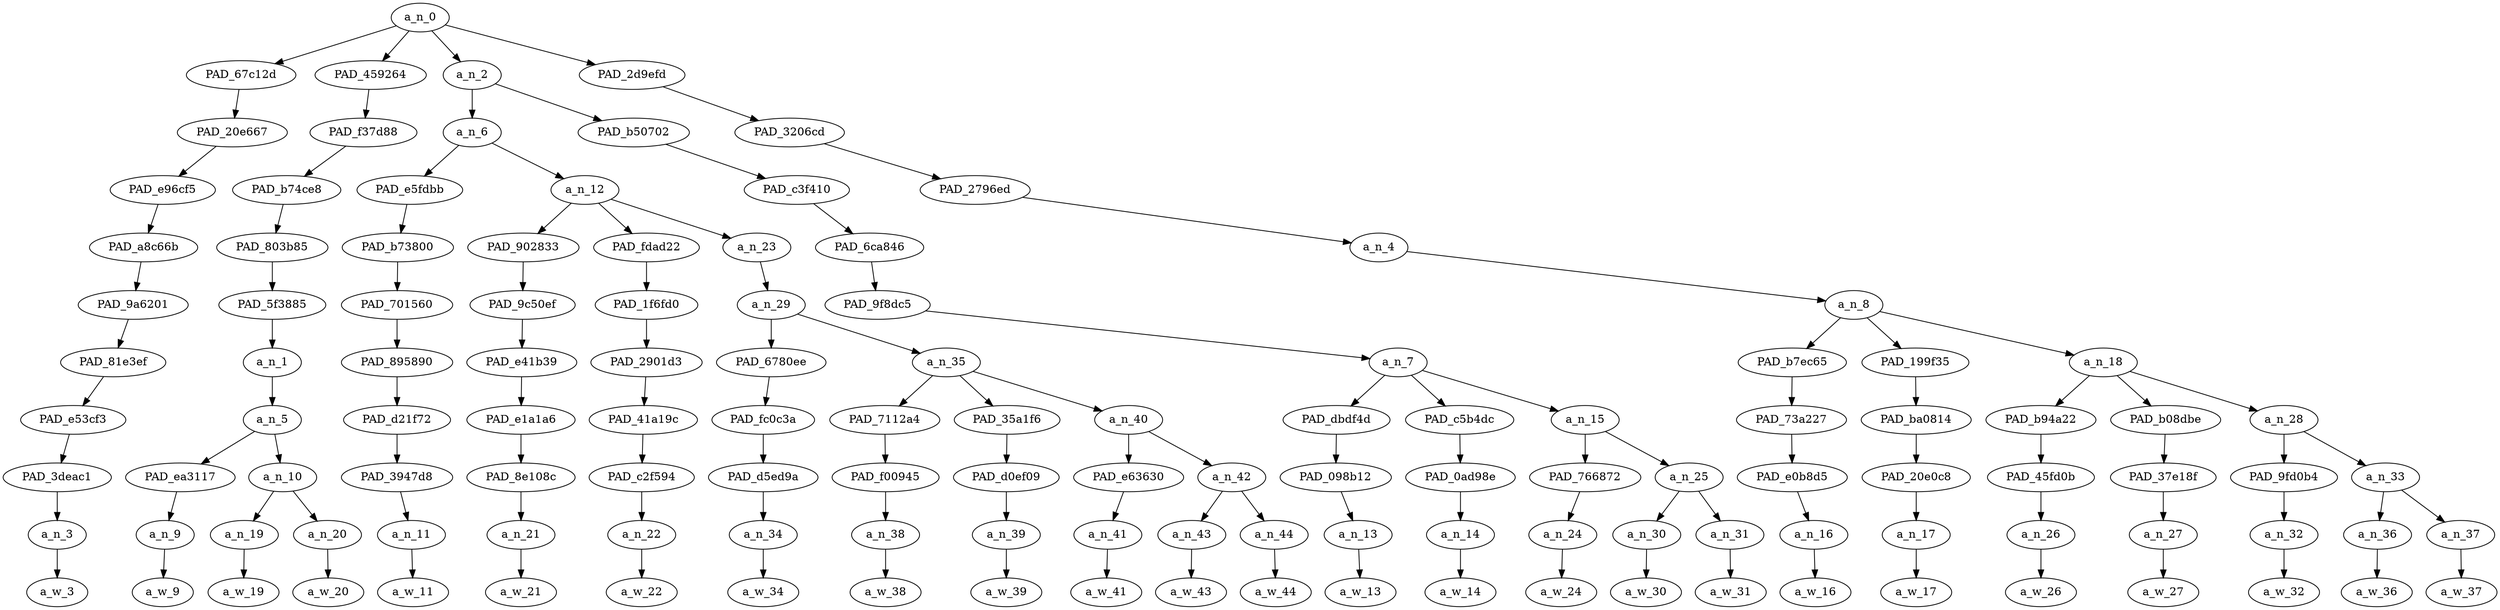 strict digraph "" {
	a_n_0	[div_dir=-1,
		index=0,
		level=10,
		pos="11.471354166666668,10!",
		text_span="[0, 1, 2, 3, 4, 5, 6, 7, 8, 9, 10, 11, 12, 13, 14, 15, 16, 17, 18, 19, 20, 21, 22, 23, 24]",
		value=1.00000000];
	PAD_67c12d	[div_dir=1,
		index=2,
		level=9,
		pos="17.0,9!",
		text_span="[17]",
		value=0.02320854];
	a_n_0 -> PAD_67c12d;
	PAD_459264	[div_dir=-1,
		index=0,
		level=9,
		pos="0.75,9!",
		text_span="[0, 1, 2]",
		value=0.36364567];
	a_n_0 -> PAD_459264;
	a_n_2	[div_dir=-1,
		index=1,
		level=9,
		pos="8.71875,9!",
		text_span="[3, 4, 5, 6, 7, 8, 9, 10, 11, 12, 13, 14, 15, 16]",
		value=0.44562053];
	a_n_0 -> a_n_2;
	PAD_2d9efd	[div_dir=-1,
		index=3,
		level=9,
		pos="19.416666666666668,9!",
		text_span="[18, 19, 20, 21, 22, 23, 24]",
		value=0.16741730];
	a_n_0 -> PAD_2d9efd;
	PAD_20e667	[div_dir=1,
		index=3,
		level=8,
		pos="17.0,8!",
		text_span="[17]",
		value=0.02320854];
	PAD_67c12d -> PAD_20e667;
	PAD_e96cf5	[div_dir=1,
		index=4,
		level=7,
		pos="17.0,7!",
		text_span="[17]",
		value=0.02320854];
	PAD_20e667 -> PAD_e96cf5;
	PAD_a8c66b	[div_dir=1,
		index=6,
		level=6,
		pos="17.0,6!",
		text_span="[17]",
		value=0.02320854];
	PAD_e96cf5 -> PAD_a8c66b;
	PAD_9a6201	[div_dir=1,
		index=6,
		level=5,
		pos="17.0,5!",
		text_span="[17]",
		value=0.02320854];
	PAD_a8c66b -> PAD_9a6201;
	PAD_81e3ef	[div_dir=1,
		index=7,
		level=4,
		pos="17.0,4!",
		text_span="[17]",
		value=0.02320854];
	PAD_9a6201 -> PAD_81e3ef;
	PAD_e53cf3	[div_dir=1,
		index=11,
		level=3,
		pos="17.0,3!",
		text_span="[17]",
		value=0.02320854];
	PAD_81e3ef -> PAD_e53cf3;
	PAD_3deac1	[div_dir=1,
		index=14,
		level=2,
		pos="17.0,2!",
		text_span="[17]",
		value=0.02320854];
	PAD_e53cf3 -> PAD_3deac1;
	a_n_3	[div_dir=1,
		index=17,
		level=1,
		pos="17.0,1!",
		text_span="[17]",
		value=0.02320854];
	PAD_3deac1 -> a_n_3;
	a_w_3	[div_dir=0,
		index=17,
		level=0,
		pos="17,0!",
		text_span="[17]",
		value=and];
	a_n_3 -> a_w_3;
	PAD_f37d88	[div_dir=-1,
		index=0,
		level=8,
		pos="0.75,8!",
		text_span="[0, 1, 2]",
		value=0.36364567];
	PAD_459264 -> PAD_f37d88;
	PAD_b74ce8	[div_dir=-1,
		index=0,
		level=7,
		pos="0.75,7!",
		text_span="[0, 1, 2]",
		value=0.36364567];
	PAD_f37d88 -> PAD_b74ce8;
	PAD_803b85	[div_dir=-1,
		index=0,
		level=6,
		pos="0.75,6!",
		text_span="[0, 1, 2]",
		value=0.36364567];
	PAD_b74ce8 -> PAD_803b85;
	PAD_5f3885	[div_dir=-1,
		index=0,
		level=5,
		pos="0.75,5!",
		text_span="[0, 1, 2]",
		value=0.36364567];
	PAD_803b85 -> PAD_5f3885;
	a_n_1	[div_dir=-1,
		index=0,
		level=4,
		pos="0.75,4!",
		text_span="[0, 1, 2]",
		value=0.36364567];
	PAD_5f3885 -> a_n_1;
	a_n_5	[div_dir=-1,
		index=0,
		level=3,
		pos="0.75,3!",
		text_span="[0, 1, 2]",
		value=0.36344053];
	a_n_1 -> a_n_5;
	PAD_ea3117	[div_dir=-1,
		index=0,
		level=2,
		pos="0.0,2!",
		text_span="[0]",
		value=0.08223127];
	a_n_5 -> PAD_ea3117;
	a_n_10	[div_dir=1,
		index=1,
		level=2,
		pos="1.5,2!",
		text_span="[1, 2]",
		value=0.28100411];
	a_n_5 -> a_n_10;
	a_n_9	[div_dir=-1,
		index=0,
		level=1,
		pos="0.0,1!",
		text_span="[0]",
		value=0.08223127];
	PAD_ea3117 -> a_n_9;
	a_w_9	[div_dir=0,
		index=0,
		level=0,
		pos="0,0!",
		text_span="[0]",
		value=fight];
	a_n_9 -> a_w_9;
	a_n_19	[div_dir=1,
		index=1,
		level=1,
		pos="1.0,1!",
		text_span="[1]",
		value=0.08733734];
	a_n_10 -> a_n_19;
	a_n_20	[div_dir=-1,
		index=2,
		level=1,
		pos="2.0,1!",
		text_span="[2]",
		value=0.19365837];
	a_n_10 -> a_n_20;
	a_w_19	[div_dir=0,
		index=1,
		level=0,
		pos="1,0!",
		text_span="[1]",
		value=white];
	a_n_19 -> a_w_19;
	a_w_20	[div_dir=0,
		index=2,
		level=0,
		pos="2,0!",
		text_span="[2]",
		value=apologists];
	a_n_20 -> a_w_20;
	a_n_6	[div_dir=-1,
		index=1,
		level=8,
		pos="4.1875,8!",
		text_span="[3, 4, 5, 6, 7, 8, 9, 10, 11]",
		value=0.35291328];
	a_n_2 -> a_n_6;
	PAD_b50702	[div_dir=1,
		index=2,
		level=8,
		pos="13.25,8!",
		text_span="[12, 13, 14, 15, 16]",
		value=0.09268208];
	a_n_2 -> PAD_b50702;
	PAD_e5fdbb	[div_dir=-1,
		index=1,
		level=7,
		pos="3.0,7!",
		text_span="[3]",
		value=0.02983862];
	a_n_6 -> PAD_e5fdbb;
	a_n_12	[div_dir=-1,
		index=2,
		level=7,
		pos="5.375,7!",
		text_span="[4, 5, 6, 7, 8, 9, 10, 11]",
		value=0.32301532];
	a_n_6 -> a_n_12;
	PAD_b73800	[div_dir=-1,
		index=1,
		level=6,
		pos="3.0,6!",
		text_span="[3]",
		value=0.02983862];
	PAD_e5fdbb -> PAD_b73800;
	PAD_701560	[div_dir=-1,
		index=1,
		level=5,
		pos="3.0,5!",
		text_span="[3]",
		value=0.02983862];
	PAD_b73800 -> PAD_701560;
	PAD_895890	[div_dir=-1,
		index=1,
		level=4,
		pos="3.0,4!",
		text_span="[3]",
		value=0.02983862];
	PAD_701560 -> PAD_895890;
	PAD_d21f72	[div_dir=-1,
		index=1,
		level=3,
		pos="3.0,3!",
		text_span="[3]",
		value=0.02983862];
	PAD_895890 -> PAD_d21f72;
	PAD_3947d8	[div_dir=-1,
		index=2,
		level=2,
		pos="3.0,2!",
		text_span="[3]",
		value=0.02983862];
	PAD_d21f72 -> PAD_3947d8;
	a_n_11	[div_dir=-1,
		index=3,
		level=1,
		pos="3.0,1!",
		text_span="[3]",
		value=0.02983862];
	PAD_3947d8 -> a_n_11;
	a_w_11	[div_dir=0,
		index=3,
		level=0,
		pos="3,0!",
		text_span="[3]",
		value=i];
	a_n_11 -> a_w_11;
	PAD_902833	[div_dir=1,
		index=2,
		level=6,
		pos="4.0,6!",
		text_span="[4]",
		value=0.02928838];
	a_n_12 -> PAD_902833;
	PAD_fdad22	[div_dir=-1,
		index=3,
		level=6,
		pos="5.0,6!",
		text_span="[5]",
		value=0.06068561];
	a_n_12 -> PAD_fdad22;
	a_n_23	[div_dir=-1,
		index=4,
		level=6,
		pos="7.125,6!",
		text_span="[6, 7, 8, 9, 10, 11]",
		value=0.23299509];
	a_n_12 -> a_n_23;
	PAD_9c50ef	[div_dir=1,
		index=2,
		level=5,
		pos="4.0,5!",
		text_span="[4]",
		value=0.02928838];
	PAD_902833 -> PAD_9c50ef;
	PAD_e41b39	[div_dir=1,
		index=2,
		level=4,
		pos="4.0,4!",
		text_span="[4]",
		value=0.02928838];
	PAD_9c50ef -> PAD_e41b39;
	PAD_e1a1a6	[div_dir=1,
		index=2,
		level=3,
		pos="4.0,3!",
		text_span="[4]",
		value=0.02928838];
	PAD_e41b39 -> PAD_e1a1a6;
	PAD_8e108c	[div_dir=1,
		index=3,
		level=2,
		pos="4.0,2!",
		text_span="[4]",
		value=0.02928838];
	PAD_e1a1a6 -> PAD_8e108c;
	a_n_21	[div_dir=1,
		index=4,
		level=1,
		pos="4.0,1!",
		text_span="[4]",
		value=0.02928838];
	PAD_8e108c -> a_n_21;
	a_w_21	[div_dir=0,
		index=4,
		level=0,
		pos="4,0!",
		text_span="[4]",
		value=am];
	a_n_21 -> a_w_21;
	PAD_1f6fd0	[div_dir=-1,
		index=3,
		level=5,
		pos="5.0,5!",
		text_span="[5]",
		value=0.06068561];
	PAD_fdad22 -> PAD_1f6fd0;
	PAD_2901d3	[div_dir=-1,
		index=3,
		level=4,
		pos="5.0,4!",
		text_span="[5]",
		value=0.06068561];
	PAD_1f6fd0 -> PAD_2901d3;
	PAD_41a19c	[div_dir=-1,
		index=3,
		level=3,
		pos="5.0,3!",
		text_span="[5]",
		value=0.06068561];
	PAD_2901d3 -> PAD_41a19c;
	PAD_c2f594	[div_dir=-1,
		index=4,
		level=2,
		pos="5.0,2!",
		text_span="[5]",
		value=0.06068561];
	PAD_41a19c -> PAD_c2f594;
	a_n_22	[div_dir=-1,
		index=5,
		level=1,
		pos="5.0,1!",
		text_span="[5]",
		value=0.06068561];
	PAD_c2f594 -> a_n_22;
	a_w_22	[div_dir=0,
		index=5,
		level=0,
		pos="5,0!",
		text_span="[5]",
		value=white1];
	a_n_22 -> a_w_22;
	a_n_29	[div_dir=-1,
		index=4,
		level=5,
		pos="7.125,5!",
		text_span="[6, 7, 8, 9, 10, 11]",
		value=0.23295061];
	a_n_23 -> a_n_29;
	PAD_6780ee	[div_dir=-1,
		index=4,
		level=4,
		pos="6.0,4!",
		text_span="[6]",
		value=0.02852707];
	a_n_29 -> PAD_6780ee;
	a_n_35	[div_dir=-1,
		index=5,
		level=4,
		pos="8.25,4!",
		text_span="[7, 8, 9, 10, 11]",
		value=0.20437905];
	a_n_29 -> a_n_35;
	PAD_fc0c3a	[div_dir=-1,
		index=4,
		level=3,
		pos="6.0,3!",
		text_span="[6]",
		value=0.02852707];
	PAD_6780ee -> PAD_fc0c3a;
	PAD_d5ed9a	[div_dir=-1,
		index=5,
		level=2,
		pos="6.0,2!",
		text_span="[6]",
		value=0.02852707];
	PAD_fc0c3a -> PAD_d5ed9a;
	a_n_34	[div_dir=-1,
		index=6,
		level=1,
		pos="6.0,1!",
		text_span="[6]",
		value=0.02852707];
	PAD_d5ed9a -> a_n_34;
	a_w_34	[div_dir=0,
		index=6,
		level=0,
		pos="6,0!",
		text_span="[6]",
		value=i1];
	a_n_34 -> a_w_34;
	PAD_7112a4	[div_dir=-1,
		index=5,
		level=3,
		pos="7.0,3!",
		text_span="[7]",
		value=0.02103633];
	a_n_35 -> PAD_7112a4;
	PAD_35a1f6	[div_dir=1,
		index=6,
		level=3,
		pos="8.0,3!",
		text_span="[8]",
		value=0.01926424];
	a_n_35 -> PAD_35a1f6;
	a_n_40	[div_dir=-1,
		index=7,
		level=3,
		pos="9.75,3!",
		text_span="[9, 10, 11]",
		value=0.16406494];
	a_n_35 -> a_n_40;
	PAD_f00945	[div_dir=-1,
		index=6,
		level=2,
		pos="7.0,2!",
		text_span="[7]",
		value=0.02103633];
	PAD_7112a4 -> PAD_f00945;
	a_n_38	[div_dir=-1,
		index=7,
		level=1,
		pos="7.0,1!",
		text_span="[7]",
		value=0.02103633];
	PAD_f00945 -> a_n_38;
	a_w_38	[div_dir=0,
		index=7,
		level=0,
		pos="7,0!",
		text_span="[7]",
		value=have];
	a_n_38 -> a_w_38;
	PAD_d0ef09	[div_dir=1,
		index=7,
		level=2,
		pos="8.0,2!",
		text_span="[8]",
		value=0.01926424];
	PAD_35a1f6 -> PAD_d0ef09;
	a_n_39	[div_dir=1,
		index=8,
		level=1,
		pos="8.0,1!",
		text_span="[8]",
		value=0.01926424];
	PAD_d0ef09 -> a_n_39;
	a_w_39	[div_dir=0,
		index=8,
		level=0,
		pos="8,0!",
		text_span="[8]",
		value=not];
	a_n_39 -> a_w_39;
	PAD_e63630	[div_dir=-1,
		index=8,
		level=2,
		pos="9.0,2!",
		text_span="[9]",
		value=0.10563933];
	a_n_40 -> PAD_e63630;
	a_n_42	[div_dir=-1,
		index=9,
		level=2,
		pos="10.5,2!",
		text_span="[10, 11]",
		value=0.05840539];
	a_n_40 -> a_n_42;
	a_n_41	[div_dir=-1,
		index=9,
		level=1,
		pos="9.0,1!",
		text_span="[9]",
		value=0.10563933];
	PAD_e63630 -> a_n_41;
	a_w_41	[div_dir=0,
		index=9,
		level=0,
		pos="9,0!",
		text_span="[9]",
		value=terrorized];
	a_n_41 -> a_w_41;
	a_n_43	[div_dir=1,
		index=10,
		level=1,
		pos="10.0,1!",
		text_span="[10]",
		value=0.02399770];
	a_n_42 -> a_n_43;
	a_n_44	[div_dir=-1,
		index=11,
		level=1,
		pos="11.0,1!",
		text_span="[11]",
		value=0.03438566];
	a_n_42 -> a_n_44;
	a_w_43	[div_dir=0,
		index=10,
		level=0,
		pos="10,0!",
		text_span="[10]",
		value=anyone];
	a_n_43 -> a_w_43;
	a_w_44	[div_dir=0,
		index=11,
		level=0,
		pos="11,0!",
		text_span="[11]",
		value=please];
	a_n_44 -> a_w_44;
	PAD_c3f410	[div_dir=1,
		index=3,
		level=7,
		pos="13.25,7!",
		text_span="[12, 13, 14, 15, 16]",
		value=0.09268208];
	PAD_b50702 -> PAD_c3f410;
	PAD_6ca846	[div_dir=1,
		index=5,
		level=6,
		pos="13.25,6!",
		text_span="[12, 13, 14, 15, 16]",
		value=0.09268208];
	PAD_c3f410 -> PAD_6ca846;
	PAD_9f8dc5	[div_dir=1,
		index=5,
		level=5,
		pos="13.25,5!",
		text_span="[12, 13, 14, 15, 16]",
		value=0.09268208];
	PAD_6ca846 -> PAD_9f8dc5;
	a_n_7	[div_dir=1,
		index=6,
		level=4,
		pos="13.25,4!",
		text_span="[12, 13, 14, 15, 16]",
		value=0.09268208];
	PAD_9f8dc5 -> a_n_7;
	PAD_dbdf4d	[div_dir=-1,
		index=8,
		level=3,
		pos="12.0,3!",
		text_span="[12]",
		value=0.01531389];
	a_n_7 -> PAD_dbdf4d;
	PAD_c5b4dc	[div_dir=-1,
		index=9,
		level=3,
		pos="13.0,3!",
		text_span="[13]",
		value=0.01606578];
	a_n_7 -> PAD_c5b4dc;
	a_n_15	[div_dir=1,
		index=10,
		level=3,
		pos="14.75,3!",
		text_span="[14, 15, 16]",
		value=0.06126202];
	a_n_7 -> a_n_15;
	PAD_098b12	[div_dir=-1,
		index=10,
		level=2,
		pos="12.0,2!",
		text_span="[12]",
		value=0.01531389];
	PAD_dbdf4d -> PAD_098b12;
	a_n_13	[div_dir=-1,
		index=12,
		level=1,
		pos="12.0,1!",
		text_span="[12]",
		value=0.01531389];
	PAD_098b12 -> a_n_13;
	a_w_13	[div_dir=0,
		index=12,
		level=0,
		pos="12,0!",
		text_span="[12]",
		value=do];
	a_n_13 -> a_w_13;
	PAD_0ad98e	[div_dir=-1,
		index=11,
		level=2,
		pos="13.0,2!",
		text_span="[13]",
		value=0.01606578];
	PAD_c5b4dc -> PAD_0ad98e;
	a_n_14	[div_dir=-1,
		index=13,
		level=1,
		pos="13.0,1!",
		text_span="[13]",
		value=0.01606578];
	PAD_0ad98e -> a_n_14;
	a_w_14	[div_dir=0,
		index=13,
		level=0,
		pos="13,0!",
		text_span="[13]",
		value=not1];
	a_n_14 -> a_w_14;
	PAD_766872	[div_dir=-1,
		index=12,
		level=2,
		pos="14.0,2!",
		text_span="[14]",
		value=0.02506606];
	a_n_15 -> PAD_766872;
	a_n_25	[div_dir=1,
		index=13,
		level=2,
		pos="15.5,2!",
		text_span="[15, 16]",
		value=0.03612209];
	a_n_15 -> a_n_25;
	a_n_24	[div_dir=-1,
		index=14,
		level=1,
		pos="14.0,1!",
		text_span="[14]",
		value=0.02506606];
	PAD_766872 -> a_n_24;
	a_w_24	[div_dir=0,
		index=14,
		level=0,
		pos="14,0!",
		text_span="[14]",
		value=speak];
	a_n_24 -> a_w_24;
	a_n_30	[div_dir=1,
		index=15,
		level=1,
		pos="15.0,1!",
		text_span="[15]",
		value=0.01664385];
	a_n_25 -> a_n_30;
	a_n_31	[div_dir=1,
		index=16,
		level=1,
		pos="16.0,1!",
		text_span="[16]",
		value=0.01938347];
	a_n_25 -> a_n_31;
	a_w_30	[div_dir=0,
		index=15,
		level=0,
		pos="15,0!",
		text_span="[15]",
		value=for];
	a_n_30 -> a_w_30;
	a_w_31	[div_dir=0,
		index=16,
		level=0,
		pos="16,0!",
		text_span="[16]",
		value=me];
	a_n_31 -> a_w_31;
	PAD_3206cd	[div_dir=-1,
		index=4,
		level=8,
		pos="19.416666666666668,8!",
		text_span="[18, 19, 20, 21, 22, 23, 24]",
		value=0.16741730];
	PAD_2d9efd -> PAD_3206cd;
	PAD_2796ed	[div_dir=-1,
		index=5,
		level=7,
		pos="19.416666666666668,7!",
		text_span="[18, 19, 20, 21, 22, 23, 24]",
		value=0.16741730];
	PAD_3206cd -> PAD_2796ed;
	a_n_4	[div_dir=-1,
		index=7,
		level=6,
		pos="19.416666666666668,6!",
		text_span="[18, 19, 20, 21, 22, 23, 24]",
		value=0.16741730];
	PAD_2796ed -> a_n_4;
	a_n_8	[div_dir=-1,
		index=7,
		level=5,
		pos="19.416666666666668,5!",
		text_span="[18, 19, 20, 21, 22, 23, 24]",
		value=0.16738255];
	a_n_4 -> a_n_8;
	PAD_b7ec65	[div_dir=-1,
		index=8,
		level=4,
		pos="18.0,4!",
		text_span="[18]",
		value=0.01508000];
	a_n_8 -> PAD_b7ec65;
	PAD_199f35	[div_dir=-1,
		index=9,
		level=4,
		pos="19.0,4!",
		text_span="[19]",
		value=0.01484653];
	a_n_8 -> PAD_199f35;
	a_n_18	[div_dir=-1,
		index=10,
		level=4,
		pos="21.25,4!",
		text_span="[20, 21, 22, 23, 24]",
		value=0.13742127];
	a_n_8 -> a_n_18;
	PAD_73a227	[div_dir=-1,
		index=12,
		level=3,
		pos="18.0,3!",
		text_span="[18]",
		value=0.01508000];
	PAD_b7ec65 -> PAD_73a227;
	PAD_e0b8d5	[div_dir=-1,
		index=15,
		level=2,
		pos="18.0,2!",
		text_span="[18]",
		value=0.01508000];
	PAD_73a227 -> PAD_e0b8d5;
	a_n_16	[div_dir=-1,
		index=18,
		level=1,
		pos="18.0,1!",
		text_span="[18]",
		value=0.01508000];
	PAD_e0b8d5 -> a_n_16;
	a_w_16	[div_dir=0,
		index=18,
		level=0,
		pos="18,0!",
		text_span="[18]",
		value=do1];
	a_n_16 -> a_w_16;
	PAD_ba0814	[div_dir=-1,
		index=13,
		level=3,
		pos="19.0,3!",
		text_span="[19]",
		value=0.01484653];
	PAD_199f35 -> PAD_ba0814;
	PAD_20e0c8	[div_dir=-1,
		index=16,
		level=2,
		pos="19.0,2!",
		text_span="[19]",
		value=0.01484653];
	PAD_ba0814 -> PAD_20e0c8;
	a_n_17	[div_dir=-1,
		index=19,
		level=1,
		pos="19.0,1!",
		text_span="[19]",
		value=0.01484653];
	PAD_20e0c8 -> a_n_17;
	a_w_17	[div_dir=0,
		index=19,
		level=0,
		pos="19,0!",
		text_span="[19]",
		value=not2];
	a_n_17 -> a_w_17;
	PAD_b94a22	[div_dir=-1,
		index=14,
		level=3,
		pos="20.0,3!",
		text_span="[20]",
		value=0.04529168];
	a_n_18 -> PAD_b94a22;
	PAD_b08dbe	[div_dir=-1,
		index=15,
		level=3,
		pos="21.0,3!",
		text_span="[21]",
		value=0.02199855];
	a_n_18 -> PAD_b08dbe;
	a_n_28	[div_dir=1,
		index=16,
		level=3,
		pos="22.75,3!",
		text_span="[22, 23, 24]",
		value=0.07010012];
	a_n_18 -> a_n_28;
	PAD_45fd0b	[div_dir=-1,
		index=17,
		level=2,
		pos="20.0,2!",
		text_span="[20]",
		value=0.04529168];
	PAD_b94a22 -> PAD_45fd0b;
	a_n_26	[div_dir=-1,
		index=20,
		level=1,
		pos="20.0,1!",
		text_span="[20]",
		value=0.04529168];
	PAD_45fd0b -> a_n_26;
	a_w_26	[div_dir=0,
		index=20,
		level=0,
		pos="20,0!",
		text_span="[20]",
		value=fucking];
	a_n_26 -> a_w_26;
	PAD_37e18f	[div_dir=-1,
		index=18,
		level=2,
		pos="21.0,2!",
		text_span="[21]",
		value=0.02199855];
	PAD_b08dbe -> PAD_37e18f;
	a_n_27	[div_dir=-1,
		index=21,
		level=1,
		pos="21.0,1!",
		text_span="[21]",
		value=0.02199855];
	PAD_37e18f -> a_n_27;
	a_w_27	[div_dir=0,
		index=21,
		level=0,
		pos="21,0!",
		text_span="[21]",
		value=ever];
	a_n_27 -> a_w_27;
	PAD_9fd0b4	[div_dir=-1,
		index=19,
		level=2,
		pos="22.0,2!",
		text_span="[22]",
		value=0.02974342];
	a_n_28 -> PAD_9fd0b4;
	a_n_33	[div_dir=1,
		index=20,
		level=2,
		pos="23.5,2!",
		text_span="[23, 24]",
		value=0.04034477];
	a_n_28 -> a_n_33;
	a_n_32	[div_dir=-1,
		index=22,
		level=1,
		pos="22.0,1!",
		text_span="[22]",
		value=0.02974342];
	PAD_9fd0b4 -> a_n_32;
	a_w_32	[div_dir=0,
		index=22,
		level=0,
		pos="22,0!",
		text_span="[22]",
		value=apologize];
	a_n_32 -> a_w_32;
	a_n_36	[div_dir=1,
		index=23,
		level=1,
		pos="23.0,1!",
		text_span="[23]",
		value=0.01751890];
	a_n_33 -> a_n_36;
	a_n_37	[div_dir=1,
		index=24,
		level=1,
		pos="24.0,1!",
		text_span="[24]",
		value=0.02274128];
	a_n_33 -> a_n_37;
	a_w_36	[div_dir=0,
		index=23,
		level=0,
		pos="23,0!",
		text_span="[23]",
		value=for1];
	a_n_36 -> a_w_36;
	a_w_37	[div_dir=0,
		index=24,
		level=0,
		pos="24,0!",
		text_span="[24]",
		value=me1];
	a_n_37 -> a_w_37;
}
